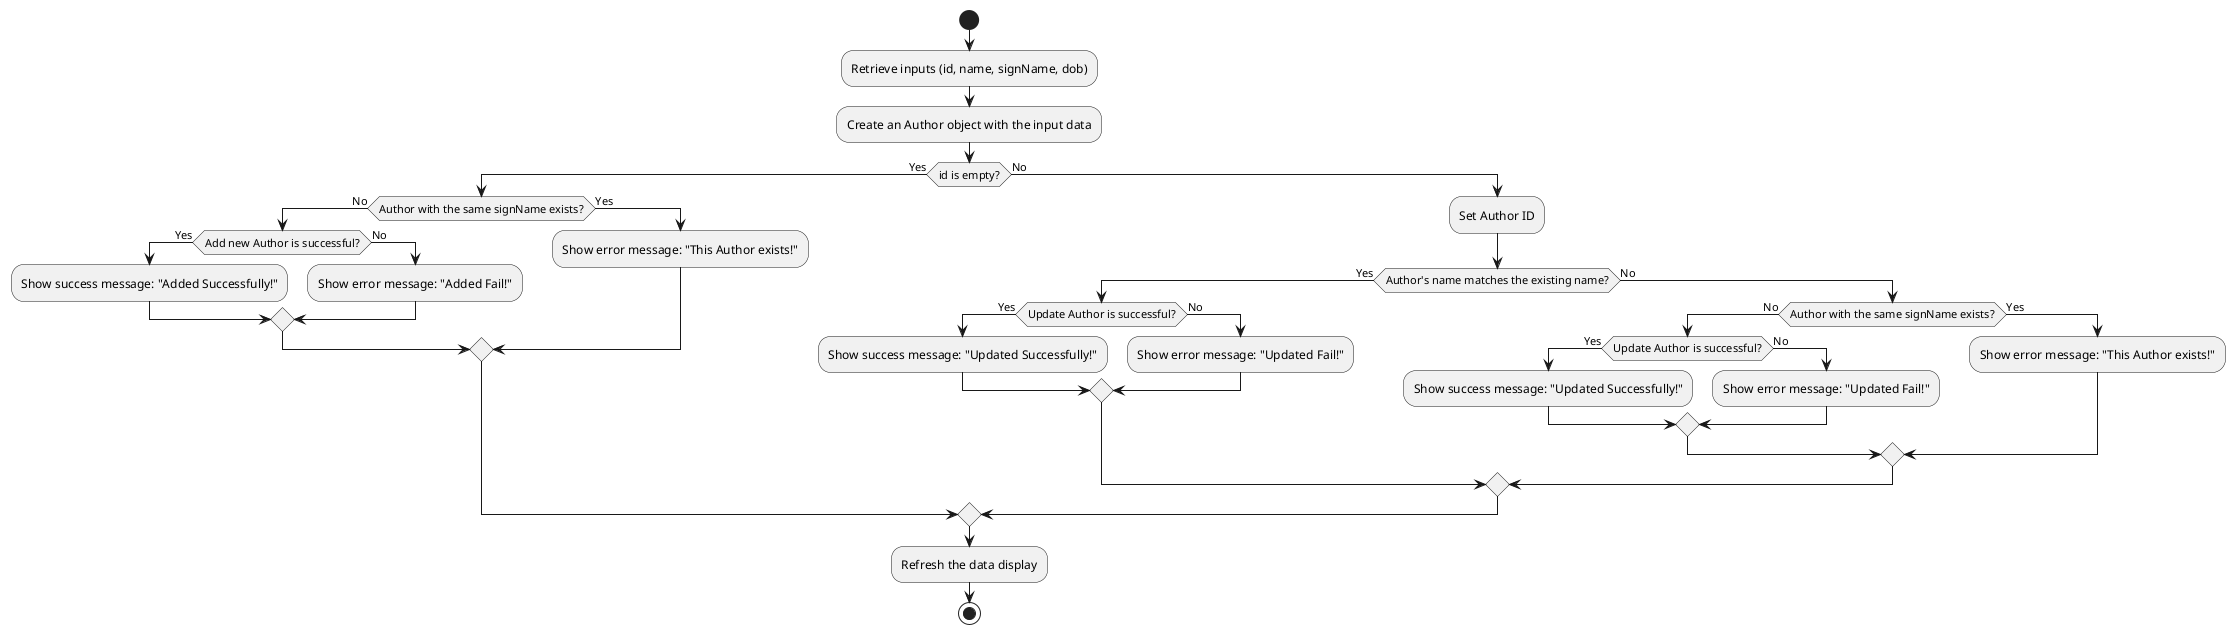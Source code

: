 @startuml
start
:Retrieve inputs (id, name, signName, dob);
:Create an Author object with the input data;

if (id is empty?) then (Yes)
    if (Author with the same signName exists?) then (No)
        if (Add new Author is successful?) then (Yes)
            :Show success message: "Added Successfully!";
        else (No)
            :Show error message: "Added Fail!";
        endif
    else (Yes)
        :Show error message: "This Author exists!";
    endif
else (No)
    :Set Author ID;

    if (Author's name matches the existing name?) then (Yes)
        if (Update Author is successful?) then (Yes)
            :Show success message: "Updated Successfully!";
        else (No)
            :Show error message: "Updated Fail!";
        endif
    else (No)
        if (Author with the same signName exists?) then (No)
            if (Update Author is successful?) then (Yes)
                :Show success message: "Updated Successfully!";
            else (No)
                :Show error message: "Updated Fail!";
            endif
        else (Yes)
            :Show error message: "This Author exists!";
        endif
    endif
endif

:Refresh the data display;
stop
@enduml
